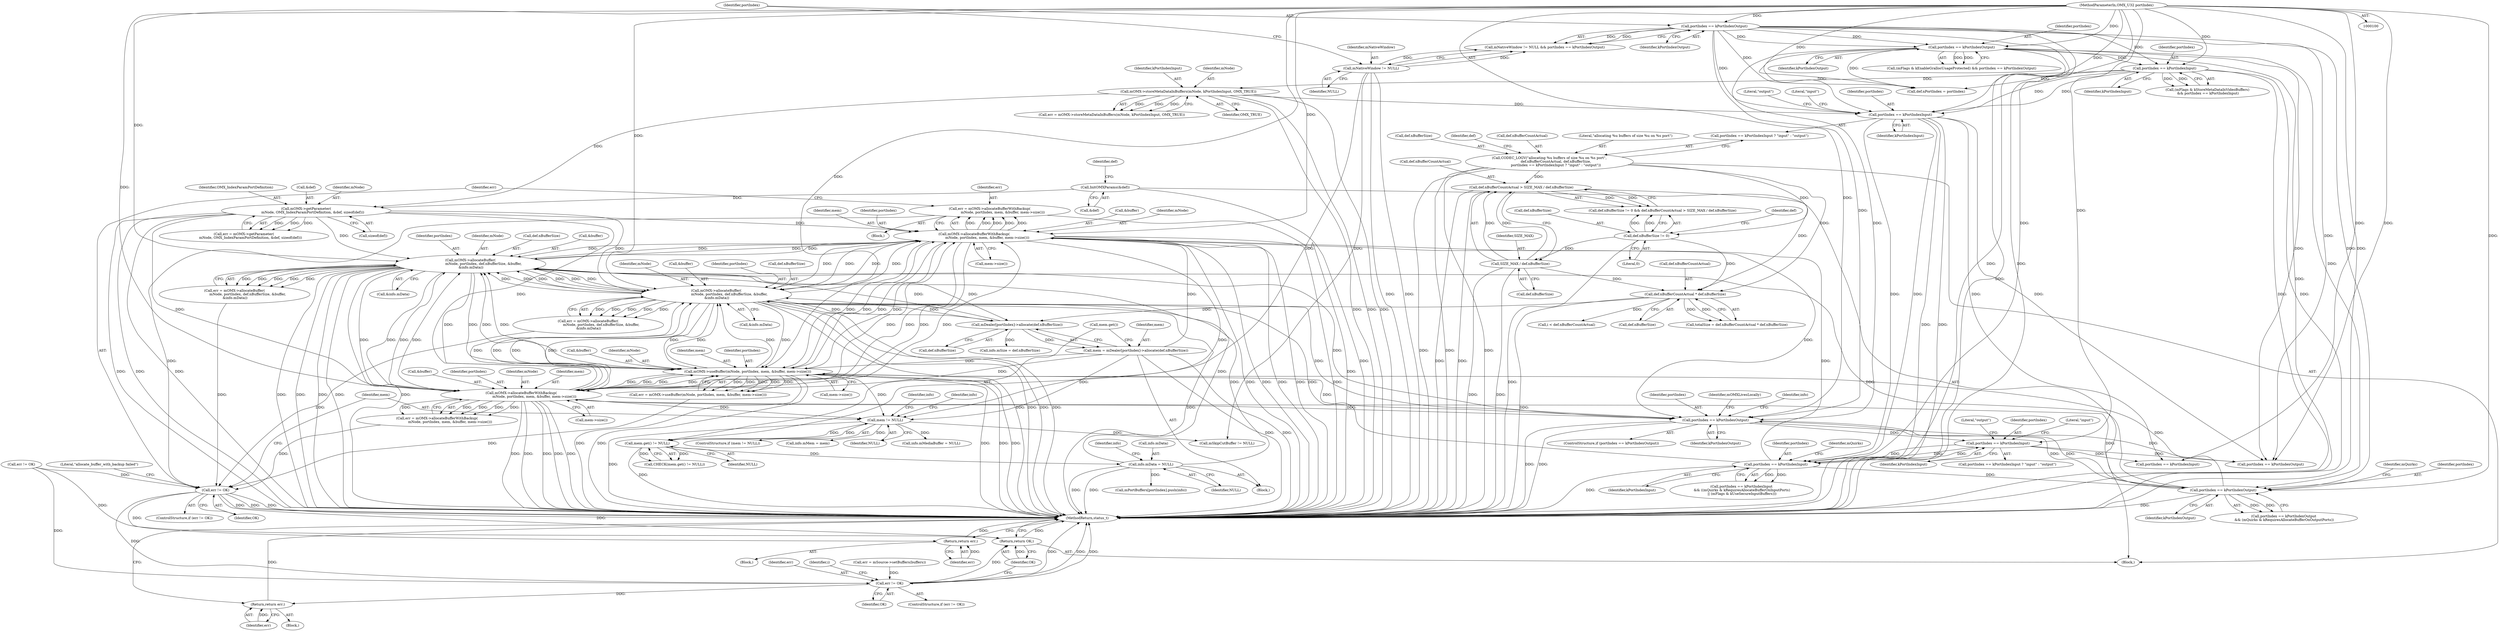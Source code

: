 digraph "0_Android_97837bb6cbac21ea679843a0037779d3834bed64@API" {
"1000300" [label="(Call,err = mOMX->allocateBufferWithBackup(\n                        mNode, portIndex, mem, &buffer, mem->size()))"];
"1000302" [label="(Call,mOMX->allocateBufferWithBackup(\n                        mNode, portIndex, mem, &buffer, mem->size()))"];
"1000325" [label="(Call,mOMX->allocateBuffer(\n                        mNode, portIndex, def.nBufferSize, &buffer,\n &info.mData))"];
"1000286" [label="(Call,mOMX->allocateBuffer(\n                        mNode, portIndex, def.nBufferSize, &buffer,\n &info.mData))"];
"1000352" [label="(Call,mOMX->useBuffer(mNode, portIndex, mem, &buffer, mem->size()))"];
"1000166" [label="(Call,mOMX->getParameter(\n            mNode, OMX_IndexParamPortDefinition, &def, sizeof(def)))"];
"1000142" [label="(Call,mOMX->storeMetaDataInBuffers(mNode, kPortIndexInput, OMX_TRUE))"];
"1000136" [label="(Call,portIndex == kPortIndexInput)"];
"1000108" [label="(Call,portIndex == kPortIndexOutput)"];
"1000101" [label="(MethodParameterIn,OMX_U32 portIndex)"];
"1000119" [label="(Call,portIndex == kPortIndexOutput)"];
"1000156" [label="(Call,InitOMXParams(&def))"];
"1000341" [label="(Call,mOMX->allocateBufferWithBackup(\n                        mNode, portIndex, mem, &buffer, mem->size()))"];
"1000312" [label="(Call,portIndex == kPortIndexOutput)"];
"1000269" [label="(Call,portIndex == kPortIndexInput)"];
"1000189" [label="(Call,portIndex == kPortIndexInput)"];
"1000428" [label="(Call,portIndex == kPortIndexInput)"];
"1000399" [label="(Call,portIndex == kPortIndexOutput)"];
"1000243" [label="(Call,mem = mDealer[portIndex]->allocate(def.nBufferSize))"];
"1000245" [label="(Call,mDealer[portIndex]->allocate(def.nBufferSize))"];
"1000216" [label="(Call,def.nBufferCountActual * def.nBufferSize)"];
"1000180" [label="(Call,CODEC_LOGV(\"allocating %u buffers of size %u on %s port\",\n            def.nBufferCountActual, def.nBufferSize,\n            portIndex == kPortIndexInput ? \"input\" : \"output\"))"];
"1000201" [label="(Call,def.nBufferCountActual > SIZE_MAX / def.nBufferSize)"];
"1000205" [label="(Call,SIZE_MAX / def.nBufferSize)"];
"1000196" [label="(Call,def.nBufferSize != 0)"];
"1000254" [label="(Call,info.mData = NULL)"];
"1000250" [label="(Call,mem.get() != NULL)"];
"1000105" [label="(Call,mNativeWindow != NULL)"];
"1000369" [label="(Call,mem != NULL)"];
"1000360" [label="(Call,err != OK)"];
"1000366" [label="(Return,return err;)"];
"1000554" [label="(Call,err != OK)"];
"1000575" [label="(Return,return err;)"];
"1000577" [label="(Return,return OK;)"];
"1000576" [label="(Identifier,err)"];
"1000400" [label="(Identifier,portIndex)"];
"1000241" [label="(Block,)"];
"1000388" [label="(Call,info.mMem = mem)"];
"1000359" [label="(ControlStructure,if (err != OK))"];
"1000137" [label="(Identifier,portIndex)"];
"1000252" [label="(Identifier,NULL)"];
"1000367" [label="(Identifier,err)"];
"1000203" [label="(Identifier,def)"];
"1000166" [label="(Call,mOMX->getParameter(\n            mNode, OMX_IndexParamPortDefinition, &def, sizeof(def)))"];
"1000399" [label="(Call,portIndex == kPortIndexOutput)"];
"1000250" [label="(Call,mem.get() != NULL)"];
"1000369" [label="(Call,mem != NULL)"];
"1000201" [label="(Call,def.nBufferCountActual > SIZE_MAX / def.nBufferSize)"];
"1000302" [label="(Call,mOMX->allocateBufferWithBackup(\n                        mNode, portIndex, mem, &buffer, mem->size()))"];
"1000428" [label="(Call,portIndex == kPortIndexInput)"];
"1000375" [label="(Identifier,info)"];
"1000301" [label="(Identifier,err)"];
"1000405" [label="(Identifier,mOMXLivesLocally)"];
"1000432" [label="(Literal,\"output\")"];
"1000553" [label="(ControlStructure,if (err != OK))"];
"1000371" [label="(Identifier,NULL)"];
"1000362" [label="(Identifier,OK)"];
"1000180" [label="(Call,CODEC_LOGV(\"allocating %u buffers of size %u on %s port\",\n            def.nBufferCountActual, def.nBufferSize,\n            portIndex == kPortIndexInput ? \"input\" : \"output\"))"];
"1000312" [label="(Call,portIndex == kPortIndexOutput)"];
"1000109" [label="(Identifier,portIndex)"];
"1000132" [label="(Call,(mFlags & kStoreMetaDataInVideoBuffers)\n && portIndex == kPortIndexInput)"];
"1000268" [label="(Call,portIndex == kPortIndexInput\n && ((mQuirks & kRequiresAllocateBufferOnInputPorts)\n || (mFlags & kUseSecureInputBuffers)))"];
"1000325" [label="(Call,mOMX->allocateBuffer(\n                        mNode, portIndex, def.nBufferSize, &buffer,\n &info.mData))"];
"1000434" [label="(Call,portIndex == kPortIndexOutput)"];
"1000308" [label="(Call,mem->size())"];
"1000355" [label="(Identifier,mem)"];
"1000188" [label="(Call,portIndex == kPortIndexInput ? \"input\" : \"output\")"];
"1000246" [label="(Call,def.nBufferSize)"];
"1000181" [label="(Literal,\"allocating %u buffers of size %u on %s port\")"];
"1000316" [label="(Identifier,mQuirks)"];
"1000270" [label="(Identifier,portIndex)"];
"1000339" [label="(Call,err = mOMX->allocateBufferWithBackup(\n                        mNode, portIndex, mem, &buffer, mem->size()))"];
"1000185" [label="(Call,def.nBufferSize)"];
"1000423" [label="(Identifier,info)"];
"1000361" [label="(Identifier,err)"];
"1000258" [label="(Identifier,NULL)"];
"1000299" [label="(Block,)"];
"1000366" [label="(Return,return err;)"];
"1000168" [label="(Identifier,OMX_IndexParamPortDefinition)"];
"1000286" [label="(Call,mOMX->allocateBuffer(\n                        mNode, portIndex, def.nBufferSize, &buffer,\n &info.mData))"];
"1000115" [label="(Call,(mFlags & kEnableGrallocUsageProtected) && portIndex == kPortIndexOutput)"];
"1000333" [label="(Call,&info.mData)"];
"1000119" [label="(Call,portIndex == kPortIndexOutput)"];
"1000429" [label="(Identifier,portIndex)"];
"1000159" [label="(Call,def.nPortIndex = portIndex)"];
"1000191" [label="(Identifier,kPortIndexInput)"];
"1000140" [label="(Call,err = mOMX->storeMetaDataInBuffers(mNode, kPortIndexInput, OMX_TRUE))"];
"1000120" [label="(Identifier,portIndex)"];
"1000198" [label="(Identifier,def)"];
"1000261" [label="(Identifier,info)"];
"1000105" [label="(Call,mNativeWindow != NULL)"];
"1000327" [label="(Identifier,portIndex)"];
"1000217" [label="(Call,def.nBufferCountActual)"];
"1000138" [label="(Identifier,kPortIndexInput)"];
"1000157" [label="(Call,&def)"];
"1000554" [label="(Call,err != OK)"];
"1000341" [label="(Call,mOMX->allocateBufferWithBackup(\n                        mNode, portIndex, mem, &buffer, mem->size()))"];
"1000144" [label="(Identifier,kPortIndexInput)"];
"1000345" [label="(Call,&buffer)"];
"1000259" [label="(Call,info.mSize = def.nBufferSize)"];
"1000577" [label="(Return,return OK;)"];
"1000189" [label="(Call,portIndex == kPortIndexInput)"];
"1000555" [label="(Identifier,err)"];
"1000107" [label="(Identifier,NULL)"];
"1000579" [label="(MethodReturn,status_t)"];
"1000306" [label="(Call,&buffer)"];
"1000352" [label="(Call,mOMX->useBuffer(mNode, portIndex, mem, &buffer, mem->size()))"];
"1000323" [label="(Call,err = mOMX->allocateBuffer(\n                        mNode, portIndex, def.nBufferSize, &buffer,\n &info.mData))"];
"1000326" [label="(Identifier,mNode)"];
"1000245" [label="(Call,mDealer[portIndex]->allocate(def.nBufferSize))"];
"1000284" [label="(Call,err = mOMX->allocateBuffer(\n                        mNode, portIndex, def.nBufferSize, &buffer,\n &info.mData))"];
"1000102" [label="(Block,)"];
"1000300" [label="(Call,err = mOMX->allocateBufferWithBackup(\n                        mNode, portIndex, mem, &buffer, mem->size()))"];
"1000303" [label="(Identifier,mNode)"];
"1000287" [label="(Identifier,mNode)"];
"1000350" [label="(Call,err = mOMX->useBuffer(mNode, portIndex, mem, &buffer, mem->size()))"];
"1000561" [label="(Identifier,i)"];
"1000305" [label="(Identifier,mem)"];
"1000216" [label="(Call,def.nBufferCountActual * def.nBufferSize)"];
"1000427" [label="(Call,portIndex == kPortIndexInput ? \"input\" : \"output\")"];
"1000393" [label="(Call,info.mMediaBuffer = NULL)"];
"1000549" [label="(Call,err = mSource->setBuffers(buffers))"];
"1000104" [label="(Call,mNativeWindow != NULL && portIndex == kPortIndexOutput)"];
"1000169" [label="(Call,&def)"];
"1000493" [label="(Call,mSkipCutBuffer != NULL)"];
"1000143" [label="(Identifier,mNode)"];
"1000190" [label="(Identifier,portIndex)"];
"1000161" [label="(Identifier,def)"];
"1000254" [label="(Call,info.mData = NULL)"];
"1000200" [label="(Literal,0)"];
"1000343" [label="(Identifier,portIndex)"];
"1000342" [label="(Identifier,mNode)"];
"1000195" [label="(Call,def.nBufferSize != 0 && def.nBufferCountActual > SIZE_MAX / def.nBufferSize)"];
"1000314" [label="(Identifier,kPortIndexOutput)"];
"1000380" [label="(Identifier,info)"];
"1000557" [label="(Block,)"];
"1000292" [label="(Call,&buffer)"];
"1000142" [label="(Call,mOMX->storeMetaDataInBuffers(mNode, kPortIndexInput, OMX_TRUE))"];
"1000110" [label="(Identifier,kPortIndexOutput)"];
"1000269" [label="(Call,portIndex == kPortIndexInput)"];
"1000344" [label="(Identifier,mem)"];
"1000234" [label="(Call,i < def.nBufferCountActual)"];
"1000108" [label="(Call,portIndex == kPortIndexOutput)"];
"1000197" [label="(Call,def.nBufferSize)"];
"1000244" [label="(Identifier,mem)"];
"1000363" [label="(Block,)"];
"1000431" [label="(Literal,\"input\")"];
"1000121" [label="(Identifier,kPortIndexOutput)"];
"1000101" [label="(MethodParameterIn,OMX_U32 portIndex)"];
"1000196" [label="(Call,def.nBufferSize != 0)"];
"1000271" [label="(Identifier,kPortIndexInput)"];
"1000304" [label="(Identifier,portIndex)"];
"1000365" [label="(Literal,\"allocate_buffer_with_backup failed\")"];
"1000401" [label="(Identifier,kPortIndexOutput)"];
"1000193" [label="(Literal,\"output\")"];
"1000207" [label="(Call,def.nBufferSize)"];
"1000347" [label="(Call,mem->size())"];
"1000255" [label="(Call,info.mData)"];
"1000294" [label="(Call,&info.mData)"];
"1000288" [label="(Identifier,portIndex)"];
"1000192" [label="(Literal,\"input\")"];
"1000289" [label="(Call,def.nBufferSize)"];
"1000156" [label="(Call,InitOMXParams(&def))"];
"1000575" [label="(Return,return err;)"];
"1000220" [label="(Call,def.nBufferSize)"];
"1000313" [label="(Identifier,portIndex)"];
"1000368" [label="(ControlStructure,if (mem != NULL))"];
"1000354" [label="(Identifier,portIndex)"];
"1000164" [label="(Call,err = mOMX->getParameter(\n            mNode, OMX_IndexParamPortDefinition, &def, sizeof(def)))"];
"1000182" [label="(Call,def.nBufferCountActual)"];
"1000174" [label="(Call,err != OK)"];
"1000578" [label="(Identifier,OK)"];
"1000251" [label="(Call,mem.get())"];
"1000145" [label="(Identifier,OMX_TRUE)"];
"1000171" [label="(Call,sizeof(def))"];
"1000311" [label="(Call,portIndex == kPortIndexOutput\n && (mQuirks & kRequiresAllocateBufferOnOutputPorts))"];
"1000214" [label="(Call,totalSize = def.nBufferCountActual * def.nBufferSize)"];
"1000205" [label="(Call,SIZE_MAX / def.nBufferSize)"];
"1000328" [label="(Call,def.nBufferSize)"];
"1000249" [label="(Call,CHECK(mem.get() != NULL))"];
"1000515" [label="(Call,portIndex == kPortIndexInput)"];
"1000370" [label="(Identifier,mem)"];
"1000106" [label="(Identifier,mNativeWindow)"];
"1000356" [label="(Call,&buffer)"];
"1000358" [label="(Call,mem->size())"];
"1000206" [label="(Identifier,SIZE_MAX)"];
"1000331" [label="(Call,&buffer)"];
"1000556" [label="(Identifier,OK)"];
"1000243" [label="(Call,mem = mDealer[portIndex]->allocate(def.nBufferSize))"];
"1000430" [label="(Identifier,kPortIndexInput)"];
"1000398" [label="(ControlStructure,if (portIndex == kPortIndexOutput))"];
"1000360" [label="(Call,err != OK)"];
"1000422" [label="(Call,mPortBuffers[portIndex].push(info))"];
"1000353" [label="(Identifier,mNode)"];
"1000202" [label="(Call,def.nBufferCountActual)"];
"1000167" [label="(Identifier,mNode)"];
"1000274" [label="(Identifier,mQuirks)"];
"1000136" [label="(Call,portIndex == kPortIndexInput)"];
"1000300" -> "1000299"  [label="AST: "];
"1000300" -> "1000302"  [label="CFG: "];
"1000301" -> "1000300"  [label="AST: "];
"1000302" -> "1000300"  [label="AST: "];
"1000361" -> "1000300"  [label="CFG: "];
"1000300" -> "1000579"  [label="DDG: "];
"1000302" -> "1000300"  [label="DDG: "];
"1000302" -> "1000300"  [label="DDG: "];
"1000302" -> "1000300"  [label="DDG: "];
"1000302" -> "1000300"  [label="DDG: "];
"1000302" -> "1000300"  [label="DDG: "];
"1000300" -> "1000360"  [label="DDG: "];
"1000302" -> "1000308"  [label="CFG: "];
"1000303" -> "1000302"  [label="AST: "];
"1000304" -> "1000302"  [label="AST: "];
"1000305" -> "1000302"  [label="AST: "];
"1000306" -> "1000302"  [label="AST: "];
"1000308" -> "1000302"  [label="AST: "];
"1000302" -> "1000579"  [label="DDG: "];
"1000302" -> "1000579"  [label="DDG: "];
"1000302" -> "1000579"  [label="DDG: "];
"1000302" -> "1000579"  [label="DDG: "];
"1000302" -> "1000579"  [label="DDG: "];
"1000302" -> "1000286"  [label="DDG: "];
"1000302" -> "1000286"  [label="DDG: "];
"1000325" -> "1000302"  [label="DDG: "];
"1000325" -> "1000302"  [label="DDG: "];
"1000286" -> "1000302"  [label="DDG: "];
"1000286" -> "1000302"  [label="DDG: "];
"1000352" -> "1000302"  [label="DDG: "];
"1000352" -> "1000302"  [label="DDG: "];
"1000166" -> "1000302"  [label="DDG: "];
"1000341" -> "1000302"  [label="DDG: "];
"1000341" -> "1000302"  [label="DDG: "];
"1000269" -> "1000302"  [label="DDG: "];
"1000101" -> "1000302"  [label="DDG: "];
"1000243" -> "1000302"  [label="DDG: "];
"1000302" -> "1000325"  [label="DDG: "];
"1000302" -> "1000325"  [label="DDG: "];
"1000302" -> "1000341"  [label="DDG: "];
"1000302" -> "1000341"  [label="DDG: "];
"1000302" -> "1000352"  [label="DDG: "];
"1000302" -> "1000352"  [label="DDG: "];
"1000302" -> "1000369"  [label="DDG: "];
"1000302" -> "1000399"  [label="DDG: "];
"1000325" -> "1000323"  [label="AST: "];
"1000325" -> "1000333"  [label="CFG: "];
"1000326" -> "1000325"  [label="AST: "];
"1000327" -> "1000325"  [label="AST: "];
"1000328" -> "1000325"  [label="AST: "];
"1000331" -> "1000325"  [label="AST: "];
"1000333" -> "1000325"  [label="AST: "];
"1000323" -> "1000325"  [label="CFG: "];
"1000325" -> "1000579"  [label="DDG: "];
"1000325" -> "1000579"  [label="DDG: "];
"1000325" -> "1000579"  [label="DDG: "];
"1000325" -> "1000579"  [label="DDG: "];
"1000325" -> "1000579"  [label="DDG: "];
"1000325" -> "1000245"  [label="DDG: "];
"1000325" -> "1000286"  [label="DDG: "];
"1000325" -> "1000286"  [label="DDG: "];
"1000325" -> "1000286"  [label="DDG: "];
"1000325" -> "1000323"  [label="DDG: "];
"1000325" -> "1000323"  [label="DDG: "];
"1000325" -> "1000323"  [label="DDG: "];
"1000325" -> "1000323"  [label="DDG: "];
"1000325" -> "1000323"  [label="DDG: "];
"1000286" -> "1000325"  [label="DDG: "];
"1000286" -> "1000325"  [label="DDG: "];
"1000286" -> "1000325"  [label="DDG: "];
"1000352" -> "1000325"  [label="DDG: "];
"1000352" -> "1000325"  [label="DDG: "];
"1000166" -> "1000325"  [label="DDG: "];
"1000341" -> "1000325"  [label="DDG: "];
"1000341" -> "1000325"  [label="DDG: "];
"1000312" -> "1000325"  [label="DDG: "];
"1000101" -> "1000325"  [label="DDG: "];
"1000245" -> "1000325"  [label="DDG: "];
"1000254" -> "1000325"  [label="DDG: "];
"1000325" -> "1000341"  [label="DDG: "];
"1000325" -> "1000341"  [label="DDG: "];
"1000325" -> "1000352"  [label="DDG: "];
"1000325" -> "1000352"  [label="DDG: "];
"1000325" -> "1000399"  [label="DDG: "];
"1000286" -> "1000284"  [label="AST: "];
"1000286" -> "1000294"  [label="CFG: "];
"1000287" -> "1000286"  [label="AST: "];
"1000288" -> "1000286"  [label="AST: "];
"1000289" -> "1000286"  [label="AST: "];
"1000292" -> "1000286"  [label="AST: "];
"1000294" -> "1000286"  [label="AST: "];
"1000284" -> "1000286"  [label="CFG: "];
"1000286" -> "1000579"  [label="DDG: "];
"1000286" -> "1000579"  [label="DDG: "];
"1000286" -> "1000579"  [label="DDG: "];
"1000286" -> "1000579"  [label="DDG: "];
"1000286" -> "1000579"  [label="DDG: "];
"1000286" -> "1000245"  [label="DDG: "];
"1000286" -> "1000284"  [label="DDG: "];
"1000286" -> "1000284"  [label="DDG: "];
"1000286" -> "1000284"  [label="DDG: "];
"1000286" -> "1000284"  [label="DDG: "];
"1000286" -> "1000284"  [label="DDG: "];
"1000352" -> "1000286"  [label="DDG: "];
"1000352" -> "1000286"  [label="DDG: "];
"1000166" -> "1000286"  [label="DDG: "];
"1000341" -> "1000286"  [label="DDG: "];
"1000341" -> "1000286"  [label="DDG: "];
"1000269" -> "1000286"  [label="DDG: "];
"1000101" -> "1000286"  [label="DDG: "];
"1000245" -> "1000286"  [label="DDG: "];
"1000254" -> "1000286"  [label="DDG: "];
"1000286" -> "1000341"  [label="DDG: "];
"1000286" -> "1000341"  [label="DDG: "];
"1000286" -> "1000352"  [label="DDG: "];
"1000286" -> "1000352"  [label="DDG: "];
"1000286" -> "1000399"  [label="DDG: "];
"1000352" -> "1000350"  [label="AST: "];
"1000352" -> "1000358"  [label="CFG: "];
"1000353" -> "1000352"  [label="AST: "];
"1000354" -> "1000352"  [label="AST: "];
"1000355" -> "1000352"  [label="AST: "];
"1000356" -> "1000352"  [label="AST: "];
"1000358" -> "1000352"  [label="AST: "];
"1000350" -> "1000352"  [label="CFG: "];
"1000352" -> "1000579"  [label="DDG: "];
"1000352" -> "1000579"  [label="DDG: "];
"1000352" -> "1000579"  [label="DDG: "];
"1000352" -> "1000579"  [label="DDG: "];
"1000352" -> "1000579"  [label="DDG: "];
"1000352" -> "1000341"  [label="DDG: "];
"1000352" -> "1000341"  [label="DDG: "];
"1000352" -> "1000350"  [label="DDG: "];
"1000352" -> "1000350"  [label="DDG: "];
"1000352" -> "1000350"  [label="DDG: "];
"1000352" -> "1000350"  [label="DDG: "];
"1000352" -> "1000350"  [label="DDG: "];
"1000166" -> "1000352"  [label="DDG: "];
"1000341" -> "1000352"  [label="DDG: "];
"1000341" -> "1000352"  [label="DDG: "];
"1000312" -> "1000352"  [label="DDG: "];
"1000101" -> "1000352"  [label="DDG: "];
"1000243" -> "1000352"  [label="DDG: "];
"1000352" -> "1000369"  [label="DDG: "];
"1000352" -> "1000399"  [label="DDG: "];
"1000166" -> "1000164"  [label="AST: "];
"1000166" -> "1000171"  [label="CFG: "];
"1000167" -> "1000166"  [label="AST: "];
"1000168" -> "1000166"  [label="AST: "];
"1000169" -> "1000166"  [label="AST: "];
"1000171" -> "1000166"  [label="AST: "];
"1000164" -> "1000166"  [label="CFG: "];
"1000166" -> "1000579"  [label="DDG: "];
"1000166" -> "1000579"  [label="DDG: "];
"1000166" -> "1000579"  [label="DDG: "];
"1000166" -> "1000164"  [label="DDG: "];
"1000166" -> "1000164"  [label="DDG: "];
"1000166" -> "1000164"  [label="DDG: "];
"1000142" -> "1000166"  [label="DDG: "];
"1000156" -> "1000166"  [label="DDG: "];
"1000166" -> "1000341"  [label="DDG: "];
"1000142" -> "1000140"  [label="AST: "];
"1000142" -> "1000145"  [label="CFG: "];
"1000143" -> "1000142"  [label="AST: "];
"1000144" -> "1000142"  [label="AST: "];
"1000145" -> "1000142"  [label="AST: "];
"1000140" -> "1000142"  [label="CFG: "];
"1000142" -> "1000579"  [label="DDG: "];
"1000142" -> "1000579"  [label="DDG: "];
"1000142" -> "1000579"  [label="DDG: "];
"1000142" -> "1000140"  [label="DDG: "];
"1000142" -> "1000140"  [label="DDG: "];
"1000142" -> "1000140"  [label="DDG: "];
"1000136" -> "1000142"  [label="DDG: "];
"1000142" -> "1000189"  [label="DDG: "];
"1000136" -> "1000132"  [label="AST: "];
"1000136" -> "1000138"  [label="CFG: "];
"1000137" -> "1000136"  [label="AST: "];
"1000138" -> "1000136"  [label="AST: "];
"1000132" -> "1000136"  [label="CFG: "];
"1000136" -> "1000579"  [label="DDG: "];
"1000136" -> "1000579"  [label="DDG: "];
"1000136" -> "1000132"  [label="DDG: "];
"1000136" -> "1000132"  [label="DDG: "];
"1000108" -> "1000136"  [label="DDG: "];
"1000119" -> "1000136"  [label="DDG: "];
"1000101" -> "1000136"  [label="DDG: "];
"1000136" -> "1000159"  [label="DDG: "];
"1000136" -> "1000189"  [label="DDG: "];
"1000136" -> "1000189"  [label="DDG: "];
"1000108" -> "1000104"  [label="AST: "];
"1000108" -> "1000110"  [label="CFG: "];
"1000109" -> "1000108"  [label="AST: "];
"1000110" -> "1000108"  [label="AST: "];
"1000104" -> "1000108"  [label="CFG: "];
"1000108" -> "1000579"  [label="DDG: "];
"1000108" -> "1000579"  [label="DDG: "];
"1000108" -> "1000104"  [label="DDG: "];
"1000108" -> "1000104"  [label="DDG: "];
"1000101" -> "1000108"  [label="DDG: "];
"1000108" -> "1000119"  [label="DDG: "];
"1000108" -> "1000119"  [label="DDG: "];
"1000108" -> "1000159"  [label="DDG: "];
"1000108" -> "1000189"  [label="DDG: "];
"1000108" -> "1000312"  [label="DDG: "];
"1000108" -> "1000399"  [label="DDG: "];
"1000108" -> "1000434"  [label="DDG: "];
"1000101" -> "1000100"  [label="AST: "];
"1000101" -> "1000579"  [label="DDG: "];
"1000101" -> "1000119"  [label="DDG: "];
"1000101" -> "1000159"  [label="DDG: "];
"1000101" -> "1000189"  [label="DDG: "];
"1000101" -> "1000269"  [label="DDG: "];
"1000101" -> "1000312"  [label="DDG: "];
"1000101" -> "1000341"  [label="DDG: "];
"1000101" -> "1000399"  [label="DDG: "];
"1000101" -> "1000428"  [label="DDG: "];
"1000101" -> "1000434"  [label="DDG: "];
"1000101" -> "1000515"  [label="DDG: "];
"1000119" -> "1000115"  [label="AST: "];
"1000119" -> "1000121"  [label="CFG: "];
"1000120" -> "1000119"  [label="AST: "];
"1000121" -> "1000119"  [label="AST: "];
"1000115" -> "1000119"  [label="CFG: "];
"1000119" -> "1000579"  [label="DDG: "];
"1000119" -> "1000579"  [label="DDG: "];
"1000119" -> "1000115"  [label="DDG: "];
"1000119" -> "1000115"  [label="DDG: "];
"1000119" -> "1000159"  [label="DDG: "];
"1000119" -> "1000189"  [label="DDG: "];
"1000119" -> "1000312"  [label="DDG: "];
"1000119" -> "1000399"  [label="DDG: "];
"1000119" -> "1000434"  [label="DDG: "];
"1000156" -> "1000102"  [label="AST: "];
"1000156" -> "1000157"  [label="CFG: "];
"1000157" -> "1000156"  [label="AST: "];
"1000161" -> "1000156"  [label="CFG: "];
"1000156" -> "1000579"  [label="DDG: "];
"1000341" -> "1000339"  [label="AST: "];
"1000341" -> "1000347"  [label="CFG: "];
"1000342" -> "1000341"  [label="AST: "];
"1000343" -> "1000341"  [label="AST: "];
"1000344" -> "1000341"  [label="AST: "];
"1000345" -> "1000341"  [label="AST: "];
"1000347" -> "1000341"  [label="AST: "];
"1000339" -> "1000341"  [label="CFG: "];
"1000341" -> "1000579"  [label="DDG: "];
"1000341" -> "1000579"  [label="DDG: "];
"1000341" -> "1000579"  [label="DDG: "];
"1000341" -> "1000579"  [label="DDG: "];
"1000341" -> "1000579"  [label="DDG: "];
"1000341" -> "1000339"  [label="DDG: "];
"1000341" -> "1000339"  [label="DDG: "];
"1000341" -> "1000339"  [label="DDG: "];
"1000341" -> "1000339"  [label="DDG: "];
"1000341" -> "1000339"  [label="DDG: "];
"1000312" -> "1000341"  [label="DDG: "];
"1000243" -> "1000341"  [label="DDG: "];
"1000341" -> "1000369"  [label="DDG: "];
"1000341" -> "1000399"  [label="DDG: "];
"1000312" -> "1000311"  [label="AST: "];
"1000312" -> "1000314"  [label="CFG: "];
"1000313" -> "1000312"  [label="AST: "];
"1000314" -> "1000312"  [label="AST: "];
"1000316" -> "1000312"  [label="CFG: "];
"1000311" -> "1000312"  [label="CFG: "];
"1000312" -> "1000579"  [label="DDG: "];
"1000312" -> "1000311"  [label="DDG: "];
"1000312" -> "1000311"  [label="DDG: "];
"1000269" -> "1000312"  [label="DDG: "];
"1000399" -> "1000312"  [label="DDG: "];
"1000312" -> "1000399"  [label="DDG: "];
"1000269" -> "1000268"  [label="AST: "];
"1000269" -> "1000271"  [label="CFG: "];
"1000270" -> "1000269"  [label="AST: "];
"1000271" -> "1000269"  [label="AST: "];
"1000274" -> "1000269"  [label="CFG: "];
"1000268" -> "1000269"  [label="CFG: "];
"1000269" -> "1000579"  [label="DDG: "];
"1000269" -> "1000268"  [label="DDG: "];
"1000269" -> "1000268"  [label="DDG: "];
"1000189" -> "1000269"  [label="DDG: "];
"1000189" -> "1000269"  [label="DDG: "];
"1000428" -> "1000269"  [label="DDG: "];
"1000428" -> "1000269"  [label="DDG: "];
"1000269" -> "1000428"  [label="DDG: "];
"1000189" -> "1000188"  [label="AST: "];
"1000189" -> "1000191"  [label="CFG: "];
"1000190" -> "1000189"  [label="AST: "];
"1000191" -> "1000189"  [label="AST: "];
"1000192" -> "1000189"  [label="CFG: "];
"1000193" -> "1000189"  [label="CFG: "];
"1000189" -> "1000579"  [label="DDG: "];
"1000189" -> "1000579"  [label="DDG: "];
"1000189" -> "1000434"  [label="DDG: "];
"1000189" -> "1000515"  [label="DDG: "];
"1000428" -> "1000427"  [label="AST: "];
"1000428" -> "1000430"  [label="CFG: "];
"1000429" -> "1000428"  [label="AST: "];
"1000430" -> "1000428"  [label="AST: "];
"1000431" -> "1000428"  [label="CFG: "];
"1000432" -> "1000428"  [label="CFG: "];
"1000399" -> "1000428"  [label="DDG: "];
"1000428" -> "1000434"  [label="DDG: "];
"1000428" -> "1000515"  [label="DDG: "];
"1000399" -> "1000398"  [label="AST: "];
"1000399" -> "1000401"  [label="CFG: "];
"1000400" -> "1000399"  [label="AST: "];
"1000401" -> "1000399"  [label="AST: "];
"1000405" -> "1000399"  [label="CFG: "];
"1000423" -> "1000399"  [label="CFG: "];
"1000399" -> "1000579"  [label="DDG: "];
"1000399" -> "1000579"  [label="DDG: "];
"1000399" -> "1000434"  [label="DDG: "];
"1000243" -> "1000241"  [label="AST: "];
"1000243" -> "1000245"  [label="CFG: "];
"1000244" -> "1000243"  [label="AST: "];
"1000245" -> "1000243"  [label="AST: "];
"1000251" -> "1000243"  [label="CFG: "];
"1000243" -> "1000579"  [label="DDG: "];
"1000243" -> "1000579"  [label="DDG: "];
"1000245" -> "1000243"  [label="DDG: "];
"1000243" -> "1000369"  [label="DDG: "];
"1000245" -> "1000246"  [label="CFG: "];
"1000246" -> "1000245"  [label="AST: "];
"1000216" -> "1000245"  [label="DDG: "];
"1000245" -> "1000259"  [label="DDG: "];
"1000216" -> "1000214"  [label="AST: "];
"1000216" -> "1000220"  [label="CFG: "];
"1000217" -> "1000216"  [label="AST: "];
"1000220" -> "1000216"  [label="AST: "];
"1000214" -> "1000216"  [label="CFG: "];
"1000216" -> "1000579"  [label="DDG: "];
"1000216" -> "1000214"  [label="DDG: "];
"1000216" -> "1000214"  [label="DDG: "];
"1000180" -> "1000216"  [label="DDG: "];
"1000201" -> "1000216"  [label="DDG: "];
"1000205" -> "1000216"  [label="DDG: "];
"1000196" -> "1000216"  [label="DDG: "];
"1000216" -> "1000234"  [label="DDG: "];
"1000180" -> "1000102"  [label="AST: "];
"1000180" -> "1000188"  [label="CFG: "];
"1000181" -> "1000180"  [label="AST: "];
"1000182" -> "1000180"  [label="AST: "];
"1000185" -> "1000180"  [label="AST: "];
"1000188" -> "1000180"  [label="AST: "];
"1000198" -> "1000180"  [label="CFG: "];
"1000180" -> "1000579"  [label="DDG: "];
"1000180" -> "1000579"  [label="DDG: "];
"1000180" -> "1000579"  [label="DDG: "];
"1000180" -> "1000196"  [label="DDG: "];
"1000180" -> "1000201"  [label="DDG: "];
"1000201" -> "1000195"  [label="AST: "];
"1000201" -> "1000205"  [label="CFG: "];
"1000202" -> "1000201"  [label="AST: "];
"1000205" -> "1000201"  [label="AST: "];
"1000195" -> "1000201"  [label="CFG: "];
"1000201" -> "1000579"  [label="DDG: "];
"1000201" -> "1000579"  [label="DDG: "];
"1000201" -> "1000195"  [label="DDG: "];
"1000201" -> "1000195"  [label="DDG: "];
"1000205" -> "1000201"  [label="DDG: "];
"1000205" -> "1000201"  [label="DDG: "];
"1000205" -> "1000207"  [label="CFG: "];
"1000206" -> "1000205"  [label="AST: "];
"1000207" -> "1000205"  [label="AST: "];
"1000205" -> "1000579"  [label="DDG: "];
"1000205" -> "1000579"  [label="DDG: "];
"1000196" -> "1000205"  [label="DDG: "];
"1000196" -> "1000195"  [label="AST: "];
"1000196" -> "1000200"  [label="CFG: "];
"1000197" -> "1000196"  [label="AST: "];
"1000200" -> "1000196"  [label="AST: "];
"1000203" -> "1000196"  [label="CFG: "];
"1000195" -> "1000196"  [label="CFG: "];
"1000196" -> "1000579"  [label="DDG: "];
"1000196" -> "1000195"  [label="DDG: "];
"1000196" -> "1000195"  [label="DDG: "];
"1000254" -> "1000241"  [label="AST: "];
"1000254" -> "1000258"  [label="CFG: "];
"1000255" -> "1000254"  [label="AST: "];
"1000258" -> "1000254"  [label="AST: "];
"1000261" -> "1000254"  [label="CFG: "];
"1000254" -> "1000579"  [label="DDG: "];
"1000254" -> "1000579"  [label="DDG: "];
"1000250" -> "1000254"  [label="DDG: "];
"1000254" -> "1000422"  [label="DDG: "];
"1000250" -> "1000249"  [label="AST: "];
"1000250" -> "1000252"  [label="CFG: "];
"1000251" -> "1000250"  [label="AST: "];
"1000252" -> "1000250"  [label="AST: "];
"1000249" -> "1000250"  [label="CFG: "];
"1000250" -> "1000579"  [label="DDG: "];
"1000250" -> "1000249"  [label="DDG: "];
"1000250" -> "1000249"  [label="DDG: "];
"1000105" -> "1000250"  [label="DDG: "];
"1000369" -> "1000250"  [label="DDG: "];
"1000250" -> "1000369"  [label="DDG: "];
"1000105" -> "1000104"  [label="AST: "];
"1000105" -> "1000107"  [label="CFG: "];
"1000106" -> "1000105"  [label="AST: "];
"1000107" -> "1000105"  [label="AST: "];
"1000109" -> "1000105"  [label="CFG: "];
"1000104" -> "1000105"  [label="CFG: "];
"1000105" -> "1000579"  [label="DDG: "];
"1000105" -> "1000579"  [label="DDG: "];
"1000105" -> "1000104"  [label="DDG: "];
"1000105" -> "1000104"  [label="DDG: "];
"1000105" -> "1000493"  [label="DDG: "];
"1000369" -> "1000368"  [label="AST: "];
"1000369" -> "1000371"  [label="CFG: "];
"1000370" -> "1000369"  [label="AST: "];
"1000371" -> "1000369"  [label="AST: "];
"1000375" -> "1000369"  [label="CFG: "];
"1000380" -> "1000369"  [label="CFG: "];
"1000369" -> "1000579"  [label="DDG: "];
"1000369" -> "1000388"  [label="DDG: "];
"1000369" -> "1000393"  [label="DDG: "];
"1000369" -> "1000493"  [label="DDG: "];
"1000360" -> "1000359"  [label="AST: "];
"1000360" -> "1000362"  [label="CFG: "];
"1000361" -> "1000360"  [label="AST: "];
"1000362" -> "1000360"  [label="AST: "];
"1000365" -> "1000360"  [label="CFG: "];
"1000370" -> "1000360"  [label="CFG: "];
"1000360" -> "1000579"  [label="DDG: "];
"1000360" -> "1000579"  [label="DDG: "];
"1000360" -> "1000579"  [label="DDG: "];
"1000284" -> "1000360"  [label="DDG: "];
"1000350" -> "1000360"  [label="DDG: "];
"1000323" -> "1000360"  [label="DDG: "];
"1000339" -> "1000360"  [label="DDG: "];
"1000174" -> "1000360"  [label="DDG: "];
"1000360" -> "1000366"  [label="DDG: "];
"1000360" -> "1000554"  [label="DDG: "];
"1000360" -> "1000577"  [label="DDG: "];
"1000366" -> "1000363"  [label="AST: "];
"1000366" -> "1000367"  [label="CFG: "];
"1000367" -> "1000366"  [label="AST: "];
"1000579" -> "1000366"  [label="CFG: "];
"1000366" -> "1000579"  [label="DDG: "];
"1000367" -> "1000366"  [label="DDG: "];
"1000554" -> "1000553"  [label="AST: "];
"1000554" -> "1000556"  [label="CFG: "];
"1000555" -> "1000554"  [label="AST: "];
"1000556" -> "1000554"  [label="AST: "];
"1000561" -> "1000554"  [label="CFG: "];
"1000578" -> "1000554"  [label="CFG: "];
"1000554" -> "1000579"  [label="DDG: "];
"1000554" -> "1000579"  [label="DDG: "];
"1000554" -> "1000579"  [label="DDG: "];
"1000549" -> "1000554"  [label="DDG: "];
"1000174" -> "1000554"  [label="DDG: "];
"1000554" -> "1000575"  [label="DDG: "];
"1000554" -> "1000577"  [label="DDG: "];
"1000575" -> "1000557"  [label="AST: "];
"1000575" -> "1000576"  [label="CFG: "];
"1000576" -> "1000575"  [label="AST: "];
"1000579" -> "1000575"  [label="CFG: "];
"1000575" -> "1000579"  [label="DDG: "];
"1000576" -> "1000575"  [label="DDG: "];
"1000577" -> "1000102"  [label="AST: "];
"1000577" -> "1000578"  [label="CFG: "];
"1000578" -> "1000577"  [label="AST: "];
"1000579" -> "1000577"  [label="CFG: "];
"1000577" -> "1000579"  [label="DDG: "];
"1000578" -> "1000577"  [label="DDG: "];
"1000174" -> "1000577"  [label="DDG: "];
}
